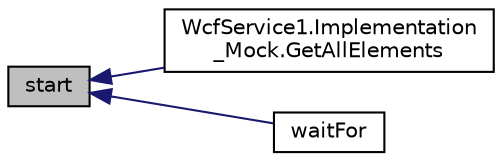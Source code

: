 digraph "start"
{
  edge [fontname="Helvetica",fontsize="10",labelfontname="Helvetica",labelfontsize="10"];
  node [fontname="Helvetica",fontsize="10",shape=record];
  rankdir="LR";
  Node1 [label="start",height=0.2,width=0.4,color="black", fillcolor="grey75", style="filled", fontcolor="black"];
  Node1 -> Node2 [dir="back",color="midnightblue",fontsize="10",style="solid",fontname="Helvetica"];
  Node2 [label="WcfService1.Implementation\l_Mock.GetAllElements",height=0.2,width=0.4,color="black", fillcolor="white", style="filled",URL="$class_wcf_service1_1_1_implementation___mock.html#a3677cf44f7acac9549f1e58ce9191e4e",tooltip="calls the Formularbaukasten website and converts its html nodes to Section and Elements objects..."];
  Node1 -> Node3 [dir="back",color="midnightblue",fontsize="10",style="solid",fontname="Helvetica"];
  Node3 [label="waitFor",height=0.2,width=0.4,color="black", fillcolor="white", style="filled",URL="$run-jasmine_8js.html#a92050644a3b06d4b107af3a767f370b1"];
}
